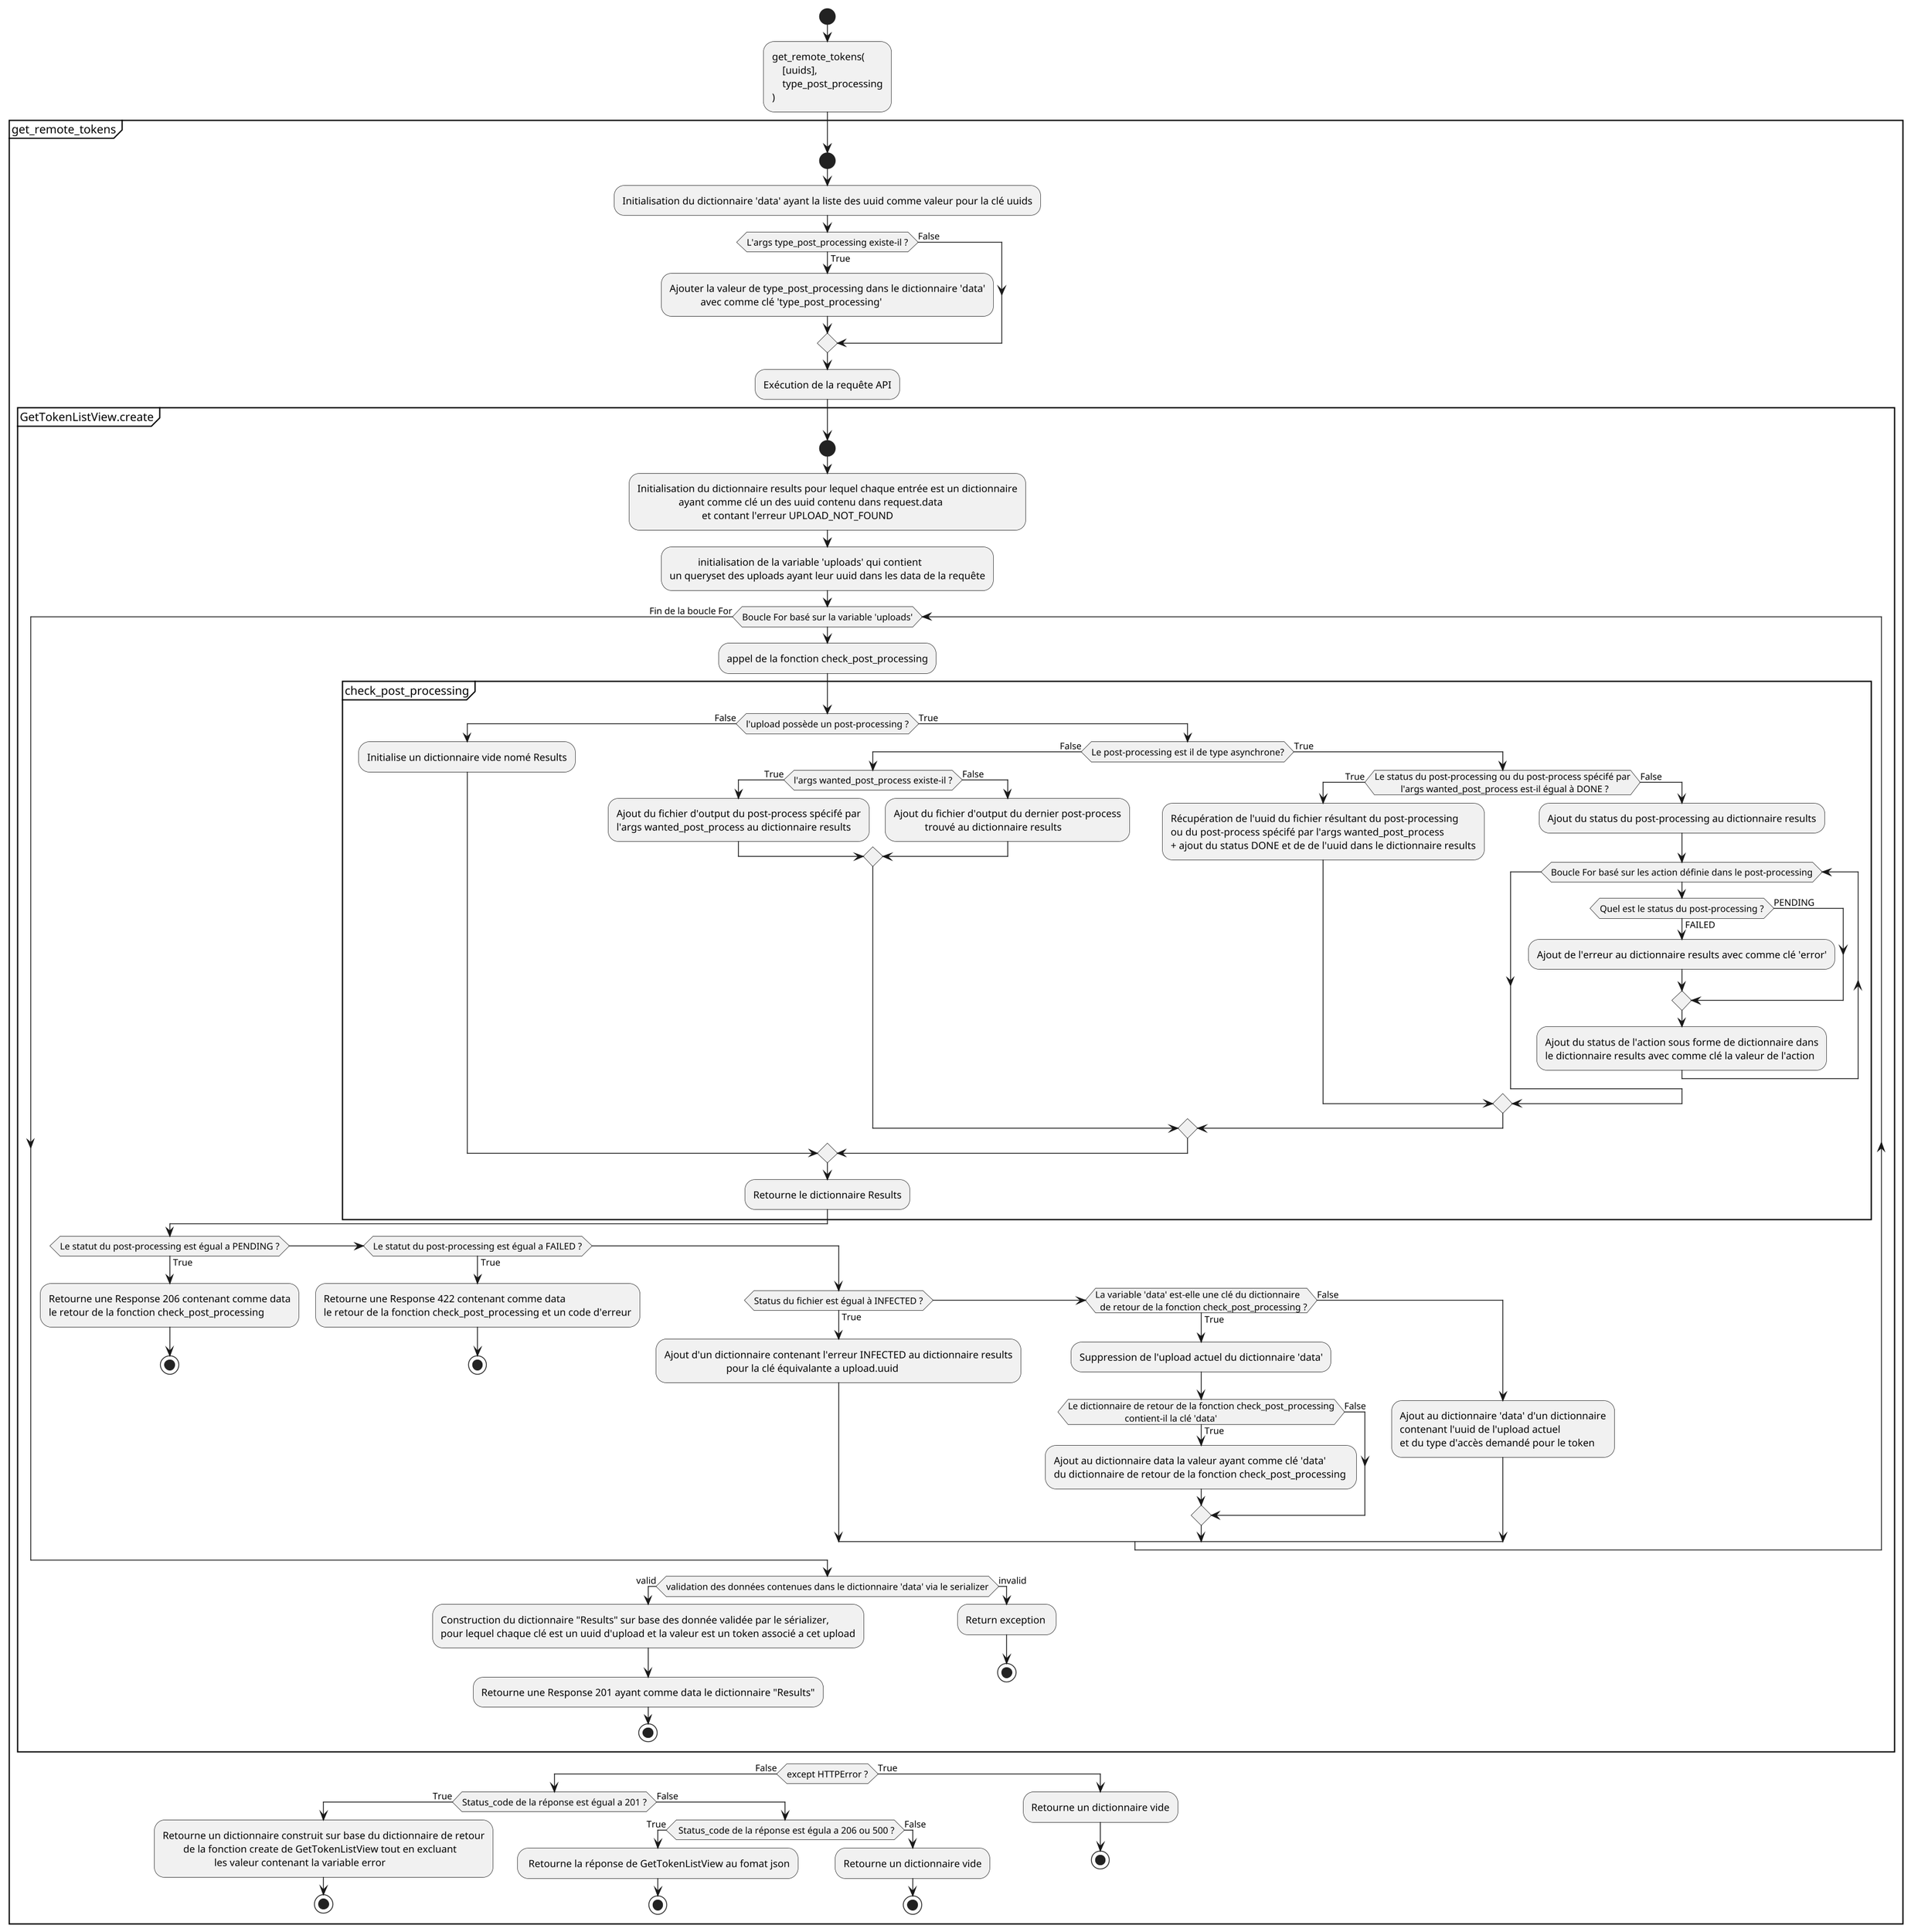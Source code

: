 @startuml
'https://plantuml.com/activity-diagram-beta
scale max 1024 width
skinparam dpi 300
start
:get_remote_tokens(
    [uuids],
    type_post_processing
);



partition get_remote_tokens
start
:Initialisation du dictionnaire 'data' ayant la liste des uuid comme valeur pour la clé uuids;
if (L'args type_post_processing existe-il ?)then (True)
    :Ajouter la valeur de type_post_processing dans le dictionnaire 'data'
                avec comme clé 'type_post_processing';
else (False)
endif
:Exécution de la requête API;



    partition GetTokenListView.create
        start
        :Initialisation du dictionnaire results pour lequel chaque entrée est un dictionnaire
                        ayant comme clé un des uuid contenu dans request.data
                                 et contant l'erreur UPLOAD_NOT_FOUND;
        :           initialisation de la variable 'uploads' qui contient
        un queryset des uploads ayant leur uuid dans les data de la requête;
        while (Boucle For basé sur la variable 'uploads')

            :appel de la fonction check_post_processing;



            partition check_post_processing {
                if (l'upload possède un post-processing ?) then(False)
                :Initialise un dictionnaire vide nomé Results;
                else (True)
                    if (Le post-processing est il de type asynchrone?) then(False)
                        if (l'args wanted_post_process existe-il ?) then(True)
                        :Ajout du fichier d'output du post-process spécifé par
                        l'args wanted_post_process au dictionnaire results;
                        else (False)
                        :Ajout du fichier d'output du dernier post-process
                                    trouvé au dictionnaire results;
                        endif

                    else (True)
                        if (Le status du post-processing ou du post-process spécifé par
           l'args wanted_post_process est-il égual à DONE ?) then(True)
                        :Récupération de l'uuid du fichier résultant du post-processing
                        ou du post-process spécifé par l'args wanted_post_process
                        + ajout du status DONE et de de l'uuid dans le dictionnaire results;
                        else (False)
                            :Ajout du status du post-processing au dictionnaire results;
                            while (Boucle For basé sur les action définie dans le post-processing)
                            if (Quel est le status du post-processing ?) then(PENDING)

                            else (FAILED)
                                :Ajout de l'erreur au dictionnaire results avec comme clé 'error';
                            endif
                            :Ajout du status de l'action sous forme de dictionnaire dans
                            le dictionnaire results avec comme clé la valeur de l'action;
                            endwhile
                        endif
                    endif
                endif
                :Retourne le dictionnaire Results;
            }



        if(Le statut du post-processing est égual a PENDING ?) then (True)
            :Retourne une Response 206 contenant comme data
            le retour de la fonction check_post_processing;
            stop
        elseif(Le statut du post-processing est égual a FAILED ?) then (True)
            :Retourne une Response 422 contenant comme data
            le retour de la fonction check_post_processing et un code d'erreur;
            stop
        else
            if (Status du fichier est égual à INFECTED ?) then (True)
                :Ajout d'un dictionnaire contenant l'erreur INFECTED au dictionnaire results
                                        pour la clé équivalante a upload.uuid;
            elseif (La variable 'data' est-elle une clé du dictionnaire
  de retour de la fonction check_post_processing ?) then(True)
                :Suppression de l'upload actuel du dictionnaire 'data';
                    if (Le dictionnaire de retour de la fonction check_post_processing
                        contient-il la clé 'data') then (True)
                        :Ajout au dictionnaire data la valeur ayant comme clé 'data'
                        du dictionnaire de retour de la fonction check_post_processing ;
                    else (False)
                    endif
            else(False)
                :Ajout au dictionnaire 'data' d'un dictionnaire
                contenant l'uuid de l'upload actuel
                et du type d'accès demandé pour le token;

            endif


        endif
        endwhile (Fin de la boucle For)
        if (validation des données contenues dans le dictionnaire 'data' via le serializer) then(valid)
        :Construction du dictionnaire "Results" sur base des donnée validée par le sérializer,
        pour lequel chaque clé est un uuid d'upload et la valeur est un token associé a cet upload;
        :Retourne une Response 201 ayant comme data le dictionnaire "Results";
        stop
        else (invalid)
            :Return exception ;
            stop
        endif
    }



    if (except HTTPError ?) then (False)
        if (Status_code de la réponse est égual a 201 ?) then(True)
            :Retourne un dictionnaire construit sur base du dictionnaire de retour
                    de la fonction create de GetTokenListView tout en excluant
                                les valeur contenant la variable error;
            stop
        else (False)
             if( Status_code de la réponse est égula a 206 ou 500 ?) then(True)
            : Retourne la réponse de GetTokenListView au fomat json;
            stop
            else (False)
                :Retourne un dictionnaire vide;
                stop
            endif
        endif
    else (True)
        :Retourne un dictionnaire vide;
        stop
    endif
}



@enduml
